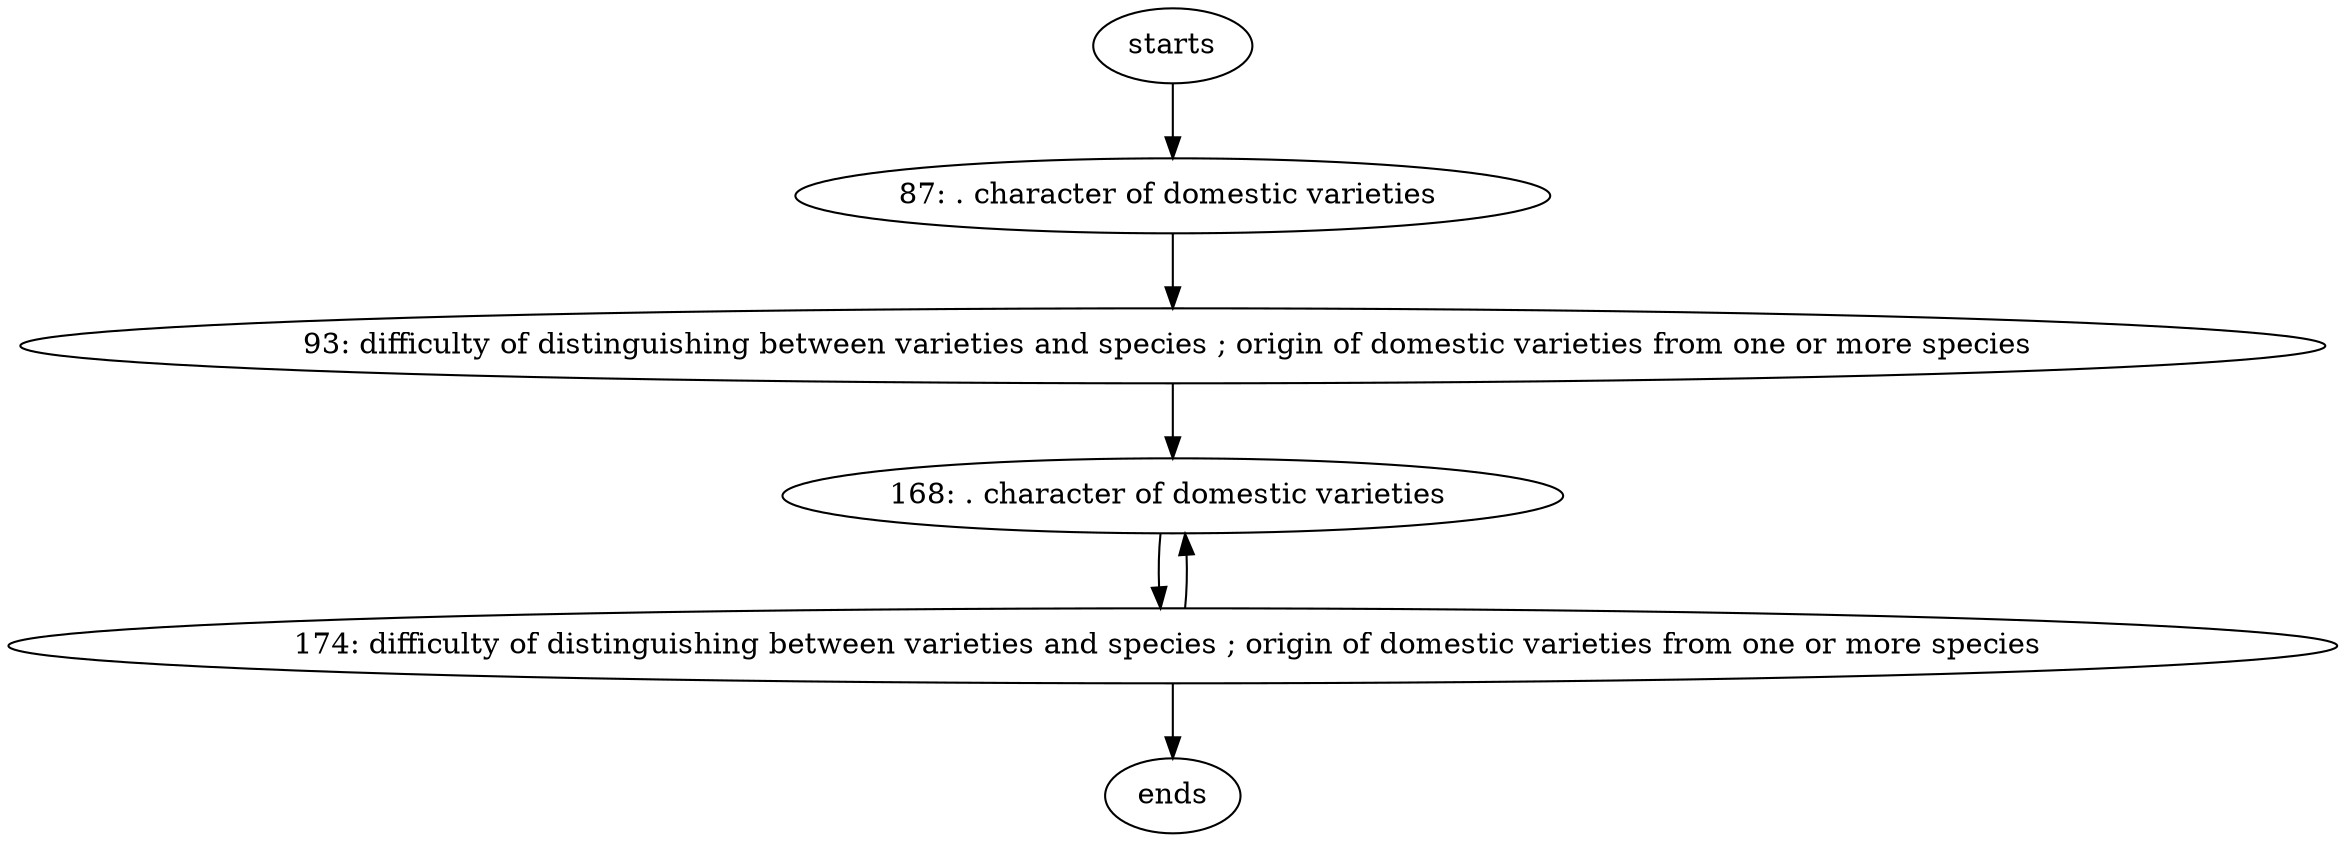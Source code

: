 digraph G {
	168 -> 174;
	174 -> 168;
	174 -> ends;
	93 -> 168;
	87 -> 93;
	starts -> 87;
	168[label="168: . character of domestic varieties "];
	174[label="174: difficulty of distinguishing between varieties and species ; origin of domestic varieties from one or more species "];
	93[label="93: difficulty of distinguishing between varieties and species ; origin of domestic varieties from one or more species "];
	ends[label=ends];
	87[label="87: . character of domestic varieties "];
	starts[label=starts]
}